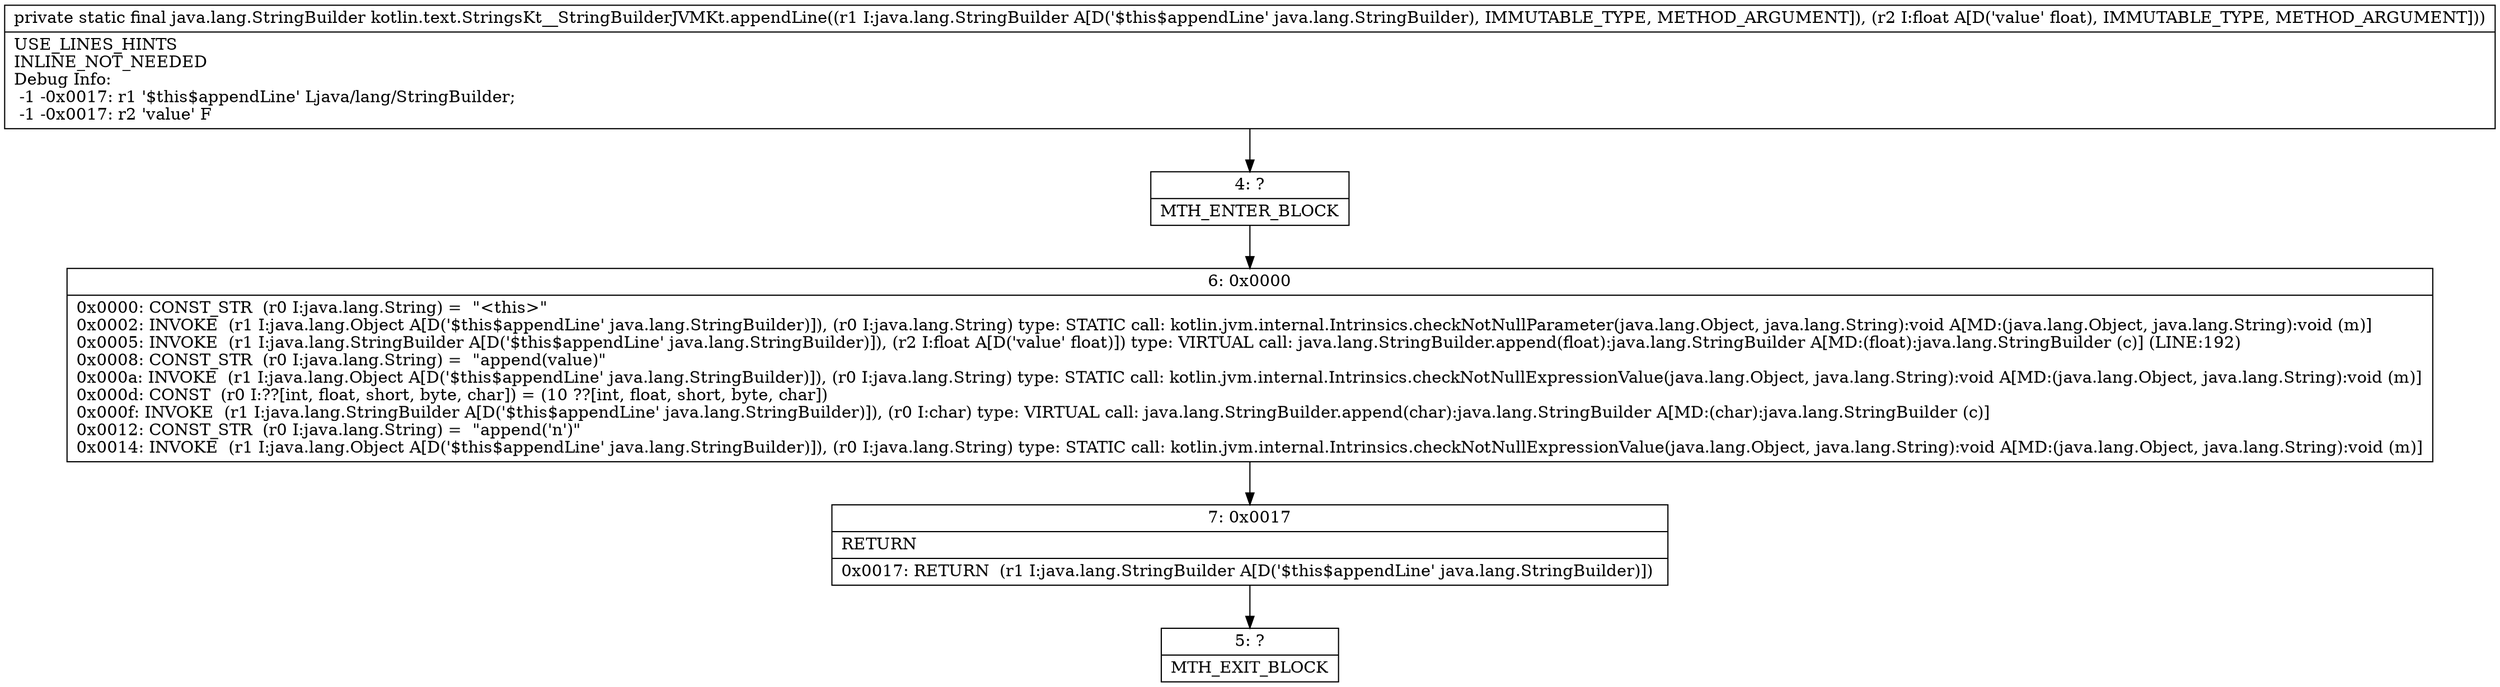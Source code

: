 digraph "CFG forkotlin.text.StringsKt__StringBuilderJVMKt.appendLine(Ljava\/lang\/StringBuilder;F)Ljava\/lang\/StringBuilder;" {
Node_4 [shape=record,label="{4\:\ ?|MTH_ENTER_BLOCK\l}"];
Node_6 [shape=record,label="{6\:\ 0x0000|0x0000: CONST_STR  (r0 I:java.lang.String) =  \"\<this\>\" \l0x0002: INVOKE  (r1 I:java.lang.Object A[D('$this$appendLine' java.lang.StringBuilder)]), (r0 I:java.lang.String) type: STATIC call: kotlin.jvm.internal.Intrinsics.checkNotNullParameter(java.lang.Object, java.lang.String):void A[MD:(java.lang.Object, java.lang.String):void (m)]\l0x0005: INVOKE  (r1 I:java.lang.StringBuilder A[D('$this$appendLine' java.lang.StringBuilder)]), (r2 I:float A[D('value' float)]) type: VIRTUAL call: java.lang.StringBuilder.append(float):java.lang.StringBuilder A[MD:(float):java.lang.StringBuilder (c)] (LINE:192)\l0x0008: CONST_STR  (r0 I:java.lang.String) =  \"append(value)\" \l0x000a: INVOKE  (r1 I:java.lang.Object A[D('$this$appendLine' java.lang.StringBuilder)]), (r0 I:java.lang.String) type: STATIC call: kotlin.jvm.internal.Intrinsics.checkNotNullExpressionValue(java.lang.Object, java.lang.String):void A[MD:(java.lang.Object, java.lang.String):void (m)]\l0x000d: CONST  (r0 I:??[int, float, short, byte, char]) = (10 ??[int, float, short, byte, char]) \l0x000f: INVOKE  (r1 I:java.lang.StringBuilder A[D('$this$appendLine' java.lang.StringBuilder)]), (r0 I:char) type: VIRTUAL call: java.lang.StringBuilder.append(char):java.lang.StringBuilder A[MD:(char):java.lang.StringBuilder (c)]\l0x0012: CONST_STR  (r0 I:java.lang.String) =  \"append('n')\" \l0x0014: INVOKE  (r1 I:java.lang.Object A[D('$this$appendLine' java.lang.StringBuilder)]), (r0 I:java.lang.String) type: STATIC call: kotlin.jvm.internal.Intrinsics.checkNotNullExpressionValue(java.lang.Object, java.lang.String):void A[MD:(java.lang.Object, java.lang.String):void (m)]\l}"];
Node_7 [shape=record,label="{7\:\ 0x0017|RETURN\l|0x0017: RETURN  (r1 I:java.lang.StringBuilder A[D('$this$appendLine' java.lang.StringBuilder)]) \l}"];
Node_5 [shape=record,label="{5\:\ ?|MTH_EXIT_BLOCK\l}"];
MethodNode[shape=record,label="{private static final java.lang.StringBuilder kotlin.text.StringsKt__StringBuilderJVMKt.appendLine((r1 I:java.lang.StringBuilder A[D('$this$appendLine' java.lang.StringBuilder), IMMUTABLE_TYPE, METHOD_ARGUMENT]), (r2 I:float A[D('value' float), IMMUTABLE_TYPE, METHOD_ARGUMENT]))  | USE_LINES_HINTS\lINLINE_NOT_NEEDED\lDebug Info:\l  \-1 \-0x0017: r1 '$this$appendLine' Ljava\/lang\/StringBuilder;\l  \-1 \-0x0017: r2 'value' F\l}"];
MethodNode -> Node_4;Node_4 -> Node_6;
Node_6 -> Node_7;
Node_7 -> Node_5;
}

